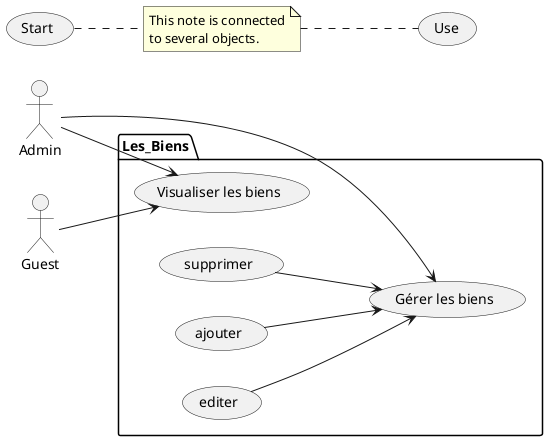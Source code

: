 @startuml test
left to right direction
actor Admin as a
actor Guest as g

package Les_Biens {
  usecase "Gérer les biens" as glb
  usecase "Visualiser les biens" as vlb
   (supprimer)--> (glb)
   (ajouter)-->(glb)
   (editer) -->(glb)
}

note "This note is connected\nto several objects." as N2
(Start) .. N2
N2 .. (Use)

a --> glb
a --> vlb
g --> vlb
@enduml

